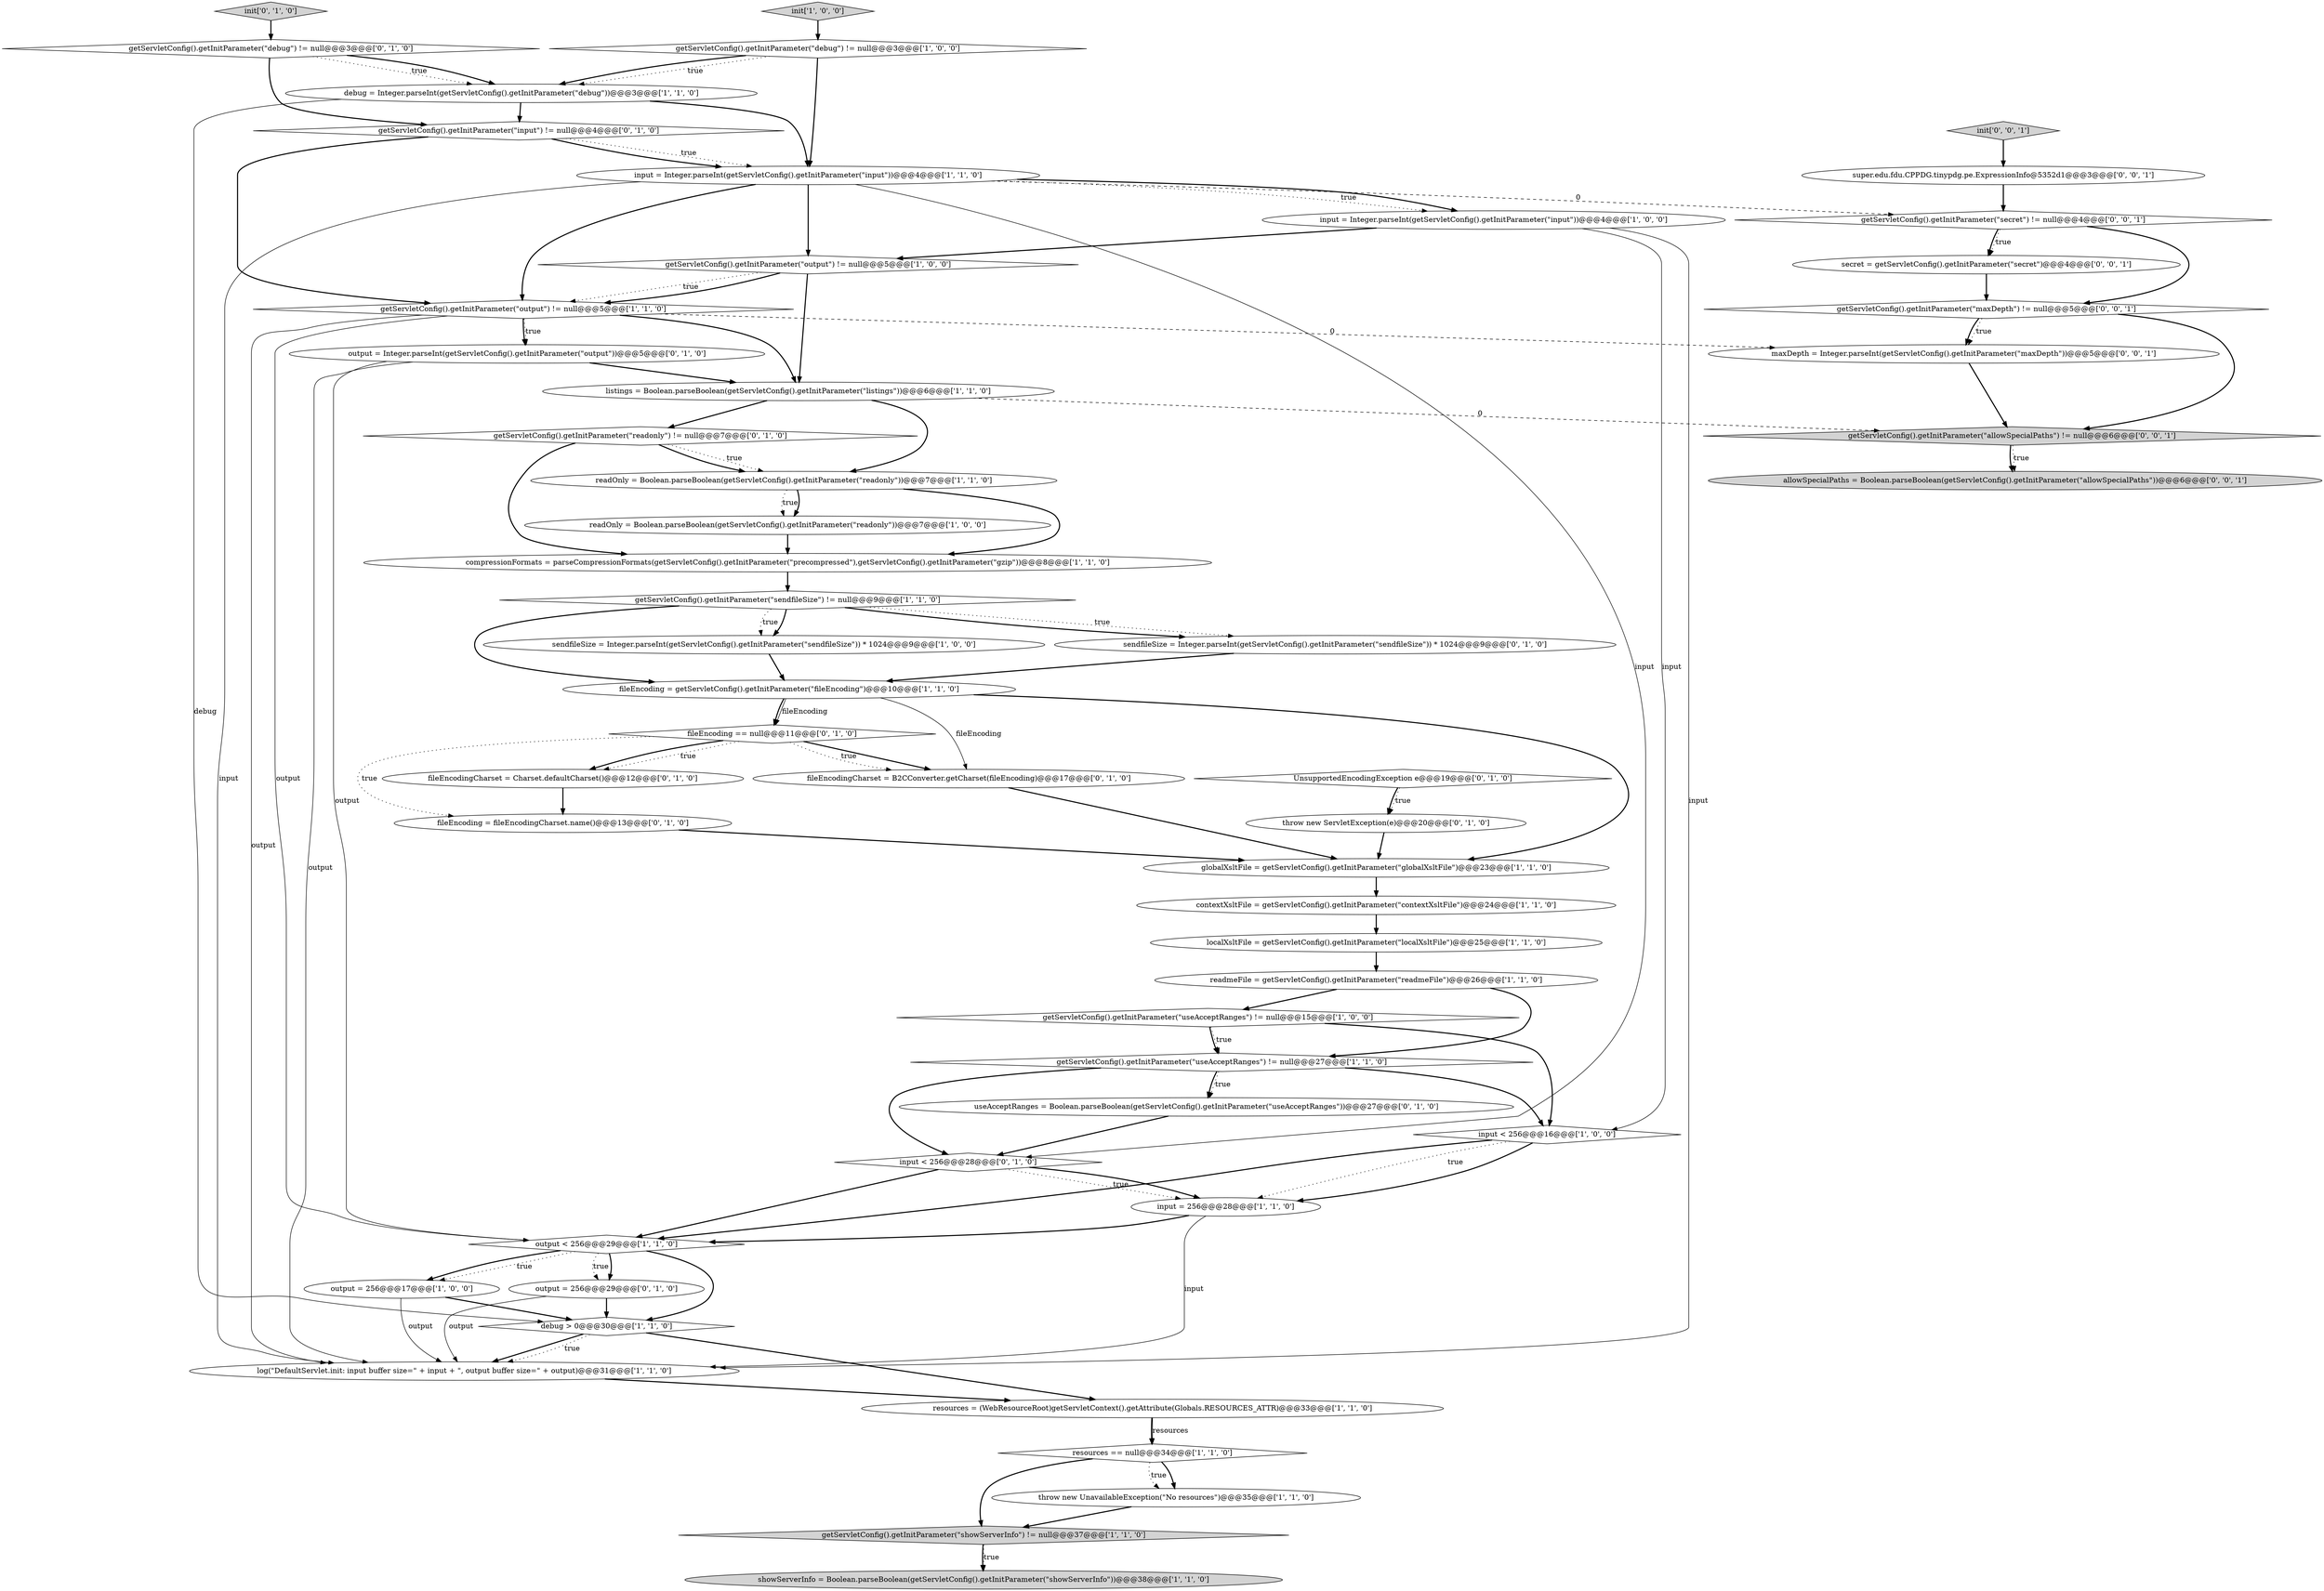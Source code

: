digraph {
33 [style = filled, label = "throw new ServletException(e)@@@20@@@['0', '1', '0']", fillcolor = white, shape = ellipse image = "AAA1AAABBB2BBB"];
25 [style = filled, label = "input = 256@@@28@@@['1', '1', '0']", fillcolor = white, shape = ellipse image = "AAA0AAABBB1BBB"];
0 [style = filled, label = "getServletConfig().getInitParameter(\"debug\") != null@@@3@@@['1', '0', '0']", fillcolor = white, shape = diamond image = "AAA0AAABBB1BBB"];
35 [style = filled, label = "output = 256@@@29@@@['0', '1', '0']", fillcolor = white, shape = ellipse image = "AAA0AAABBB2BBB"];
23 [style = filled, label = "readOnly = Boolean.parseBoolean(getServletConfig().getInitParameter(\"readonly\"))@@@7@@@['1', '1', '0']", fillcolor = white, shape = ellipse image = "AAA0AAABBB1BBB"];
46 [style = filled, label = "getServletConfig().getInitParameter(\"maxDepth\") != null@@@5@@@['0', '0', '1']", fillcolor = white, shape = diamond image = "AAA0AAABBB3BBB"];
41 [style = filled, label = "init['0', '1', '0']", fillcolor = lightgray, shape = diamond image = "AAA0AAABBB2BBB"];
22 [style = filled, label = "output < 256@@@29@@@['1', '1', '0']", fillcolor = white, shape = diamond image = "AAA0AAABBB1BBB"];
4 [style = filled, label = "getServletConfig().getInitParameter(\"showServerInfo\") != null@@@37@@@['1', '1', '0']", fillcolor = lightgray, shape = diamond image = "AAA0AAABBB1BBB"];
52 [style = filled, label = "maxDepth = Integer.parseInt(getServletConfig().getInitParameter(\"maxDepth\"))@@@5@@@['0', '0', '1']", fillcolor = white, shape = ellipse image = "AAA0AAABBB3BBB"];
6 [style = filled, label = "init['1', '0', '0']", fillcolor = lightgray, shape = diamond image = "AAA0AAABBB1BBB"];
20 [style = filled, label = "output = 256@@@17@@@['1', '0', '0']", fillcolor = white, shape = ellipse image = "AAA0AAABBB1BBB"];
12 [style = filled, label = "contextXsltFile = getServletConfig().getInitParameter(\"contextXsltFile\")@@@24@@@['1', '1', '0']", fillcolor = white, shape = ellipse image = "AAA0AAABBB1BBB"];
8 [style = filled, label = "log(\"DefaultServlet.init: input buffer size=\" + input + \", output buffer size=\" + output)@@@31@@@['1', '1', '0']", fillcolor = white, shape = ellipse image = "AAA0AAABBB1BBB"];
47 [style = filled, label = "secret = getServletConfig().getInitParameter(\"secret\")@@@4@@@['0', '0', '1']", fillcolor = white, shape = ellipse image = "AAA0AAABBB3BBB"];
45 [style = filled, label = "fileEncodingCharset = B2CConverter.getCharset(fileEncoding)@@@17@@@['0', '1', '0']", fillcolor = white, shape = ellipse image = "AAA1AAABBB2BBB"];
37 [style = filled, label = "input < 256@@@28@@@['0', '1', '0']", fillcolor = white, shape = diamond image = "AAA0AAABBB2BBB"];
13 [style = filled, label = "resources = (WebResourceRoot)getServletContext().getAttribute(Globals.RESOURCES_ATTR)@@@33@@@['1', '1', '0']", fillcolor = white, shape = ellipse image = "AAA0AAABBB1BBB"];
18 [style = filled, label = "input = Integer.parseInt(getServletConfig().getInitParameter(\"input\"))@@@4@@@['1', '0', '0']", fillcolor = white, shape = ellipse image = "AAA0AAABBB1BBB"];
7 [style = filled, label = "compressionFormats = parseCompressionFormats(getServletConfig().getInitParameter(\"precompressed\"),getServletConfig().getInitParameter(\"gzip\"))@@@8@@@['1', '1', '0']", fillcolor = white, shape = ellipse image = "AAA0AAABBB1BBB"];
5 [style = filled, label = "debug = Integer.parseInt(getServletConfig().getInitParameter(\"debug\"))@@@3@@@['1', '1', '0']", fillcolor = white, shape = ellipse image = "AAA0AAABBB1BBB"];
36 [style = filled, label = "fileEncodingCharset = Charset.defaultCharset()@@@12@@@['0', '1', '0']", fillcolor = white, shape = ellipse image = "AAA1AAABBB2BBB"];
44 [style = filled, label = "output = Integer.parseInt(getServletConfig().getInitParameter(\"output\"))@@@5@@@['0', '1', '0']", fillcolor = white, shape = ellipse image = "AAA0AAABBB2BBB"];
28 [style = filled, label = "getServletConfig().getInitParameter(\"output\") != null@@@5@@@['1', '1', '0']", fillcolor = white, shape = diamond image = "AAA0AAABBB1BBB"];
40 [style = filled, label = "fileEncoding = fileEncodingCharset.name()@@@13@@@['0', '1', '0']", fillcolor = white, shape = ellipse image = "AAA1AAABBB2BBB"];
3 [style = filled, label = "fileEncoding = getServletConfig().getInitParameter(\"fileEncoding\")@@@10@@@['1', '1', '0']", fillcolor = white, shape = ellipse image = "AAA0AAABBB1BBB"];
32 [style = filled, label = "getServletConfig().getInitParameter(\"debug\") != null@@@3@@@['0', '1', '0']", fillcolor = white, shape = diamond image = "AAA0AAABBB2BBB"];
42 [style = filled, label = "fileEncoding == null@@@11@@@['0', '1', '0']", fillcolor = white, shape = diamond image = "AAA1AAABBB2BBB"];
43 [style = filled, label = "UnsupportedEncodingException e@@@19@@@['0', '1', '0']", fillcolor = white, shape = diamond image = "AAA1AAABBB2BBB"];
14 [style = filled, label = "sendfileSize = Integer.parseInt(getServletConfig().getInitParameter(\"sendfileSize\")) * 1024@@@9@@@['1', '0', '0']", fillcolor = white, shape = ellipse image = "AAA0AAABBB1BBB"];
9 [style = filled, label = "resources == null@@@34@@@['1', '1', '0']", fillcolor = white, shape = diamond image = "AAA0AAABBB1BBB"];
31 [style = filled, label = "getServletConfig().getInitParameter(\"input\") != null@@@4@@@['0', '1', '0']", fillcolor = white, shape = diamond image = "AAA0AAABBB2BBB"];
15 [style = filled, label = "input < 256@@@16@@@['1', '0', '0']", fillcolor = white, shape = diamond image = "AAA0AAABBB1BBB"];
21 [style = filled, label = "localXsltFile = getServletConfig().getInitParameter(\"localXsltFile\")@@@25@@@['1', '1', '0']", fillcolor = white, shape = ellipse image = "AAA0AAABBB1BBB"];
49 [style = filled, label = "getServletConfig().getInitParameter(\"allowSpecialPaths\") != null@@@6@@@['0', '0', '1']", fillcolor = lightgray, shape = diamond image = "AAA0AAABBB3BBB"];
24 [style = filled, label = "input = Integer.parseInt(getServletConfig().getInitParameter(\"input\"))@@@4@@@['1', '1', '0']", fillcolor = white, shape = ellipse image = "AAA0AAABBB1BBB"];
38 [style = filled, label = "useAcceptRanges = Boolean.parseBoolean(getServletConfig().getInitParameter(\"useAcceptRanges\"))@@@27@@@['0', '1', '0']", fillcolor = white, shape = ellipse image = "AAA0AAABBB2BBB"];
34 [style = filled, label = "sendfileSize = Integer.parseInt(getServletConfig().getInitParameter(\"sendfileSize\")) * 1024@@@9@@@['0', '1', '0']", fillcolor = white, shape = ellipse image = "AAA0AAABBB2BBB"];
2 [style = filled, label = "throw new UnavailableException(\"No resources\")@@@35@@@['1', '1', '0']", fillcolor = white, shape = ellipse image = "AAA0AAABBB1BBB"];
53 [style = filled, label = "init['0', '0', '1']", fillcolor = lightgray, shape = diamond image = "AAA0AAABBB3BBB"];
11 [style = filled, label = "readOnly = Boolean.parseBoolean(getServletConfig().getInitParameter(\"readonly\"))@@@7@@@['1', '0', '0']", fillcolor = white, shape = ellipse image = "AAA0AAABBB1BBB"];
39 [style = filled, label = "getServletConfig().getInitParameter(\"readonly\") != null@@@7@@@['0', '1', '0']", fillcolor = white, shape = diamond image = "AAA0AAABBB2BBB"];
19 [style = filled, label = "readmeFile = getServletConfig().getInitParameter(\"readmeFile\")@@@26@@@['1', '1', '0']", fillcolor = white, shape = ellipse image = "AAA0AAABBB1BBB"];
30 [style = filled, label = "getServletConfig().getInitParameter(\"useAcceptRanges\") != null@@@27@@@['1', '1', '0']", fillcolor = white, shape = diamond image = "AAA0AAABBB1BBB"];
51 [style = filled, label = "getServletConfig().getInitParameter(\"secret\") != null@@@4@@@['0', '0', '1']", fillcolor = white, shape = diamond image = "AAA0AAABBB3BBB"];
50 [style = filled, label = "super.edu.fdu.CPPDG.tinypdg.pe.ExpressionInfo@5352d1@@@3@@@['0', '0', '1']", fillcolor = white, shape = ellipse image = "AAA0AAABBB3BBB"];
1 [style = filled, label = "getServletConfig().getInitParameter(\"output\") != null@@@5@@@['1', '0', '0']", fillcolor = white, shape = diamond image = "AAA0AAABBB1BBB"];
16 [style = filled, label = "listings = Boolean.parseBoolean(getServletConfig().getInitParameter(\"listings\"))@@@6@@@['1', '1', '0']", fillcolor = white, shape = ellipse image = "AAA0AAABBB1BBB"];
48 [style = filled, label = "allowSpecialPaths = Boolean.parseBoolean(getServletConfig().getInitParameter(\"allowSpecialPaths\"))@@@6@@@['0', '0', '1']", fillcolor = lightgray, shape = ellipse image = "AAA0AAABBB3BBB"];
10 [style = filled, label = "showServerInfo = Boolean.parseBoolean(getServletConfig().getInitParameter(\"showServerInfo\"))@@@38@@@['1', '1', '0']", fillcolor = lightgray, shape = ellipse image = "AAA0AAABBB1BBB"];
29 [style = filled, label = "getServletConfig().getInitParameter(\"useAcceptRanges\") != null@@@15@@@['1', '0', '0']", fillcolor = white, shape = diamond image = "AAA0AAABBB1BBB"];
26 [style = filled, label = "globalXsltFile = getServletConfig().getInitParameter(\"globalXsltFile\")@@@23@@@['1', '1', '0']", fillcolor = white, shape = ellipse image = "AAA0AAABBB1BBB"];
27 [style = filled, label = "debug > 0@@@30@@@['1', '1', '0']", fillcolor = white, shape = diamond image = "AAA0AAABBB1BBB"];
17 [style = filled, label = "getServletConfig().getInitParameter(\"sendfileSize\") != null@@@9@@@['1', '1', '0']", fillcolor = white, shape = diamond image = "AAA0AAABBB1BBB"];
17->34 [style = dotted, label="true"];
20->27 [style = bold, label=""];
46->52 [style = dotted, label="true"];
28->16 [style = bold, label=""];
2->4 [style = bold, label=""];
14->3 [style = bold, label=""];
25->8 [style = solid, label="input"];
3->42 [style = bold, label=""];
22->20 [style = dotted, label="true"];
30->38 [style = bold, label=""];
17->14 [style = bold, label=""];
15->22 [style = bold, label=""];
22->35 [style = bold, label=""];
50->51 [style = bold, label=""];
17->3 [style = bold, label=""];
22->20 [style = bold, label=""];
42->40 [style = dotted, label="true"];
19->29 [style = bold, label=""];
5->27 [style = solid, label="debug"];
16->23 [style = bold, label=""];
3->42 [style = solid, label="fileEncoding"];
1->28 [style = dotted, label="true"];
23->11 [style = dotted, label="true"];
45->26 [style = bold, label=""];
13->9 [style = bold, label=""];
15->25 [style = dotted, label="true"];
51->46 [style = bold, label=""];
15->25 [style = bold, label=""];
13->9 [style = solid, label="resources"];
16->39 [style = bold, label=""];
41->32 [style = bold, label=""];
44->8 [style = solid, label="output"];
47->46 [style = bold, label=""];
43->33 [style = dotted, label="true"];
30->38 [style = dotted, label="true"];
5->31 [style = bold, label=""];
3->45 [style = solid, label="fileEncoding"];
27->8 [style = bold, label=""];
5->24 [style = bold, label=""];
26->12 [style = bold, label=""];
31->28 [style = bold, label=""];
36->40 [style = bold, label=""];
43->33 [style = bold, label=""];
53->50 [style = bold, label=""];
32->5 [style = dotted, label="true"];
24->51 [style = dashed, label="0"];
17->14 [style = dotted, label="true"];
31->24 [style = dotted, label="true"];
28->52 [style = dashed, label="0"];
9->4 [style = bold, label=""];
28->8 [style = solid, label="output"];
1->28 [style = bold, label=""];
6->0 [style = bold, label=""];
20->8 [style = solid, label="output"];
38->37 [style = bold, label=""];
37->25 [style = dotted, label="true"];
18->15 [style = solid, label="input"];
28->44 [style = bold, label=""];
28->44 [style = dotted, label="true"];
40->26 [style = bold, label=""];
35->27 [style = bold, label=""];
0->24 [style = bold, label=""];
51->47 [style = dotted, label="true"];
24->1 [style = bold, label=""];
21->19 [style = bold, label=""];
46->52 [style = bold, label=""];
27->8 [style = dotted, label="true"];
42->36 [style = dotted, label="true"];
29->30 [style = dotted, label="true"];
8->13 [style = bold, label=""];
42->36 [style = bold, label=""];
7->17 [style = bold, label=""];
4->10 [style = bold, label=""];
18->1 [style = bold, label=""];
37->22 [style = bold, label=""];
49->48 [style = bold, label=""];
52->49 [style = bold, label=""];
24->8 [style = solid, label="input"];
24->18 [style = dotted, label="true"];
29->30 [style = bold, label=""];
42->45 [style = bold, label=""];
51->47 [style = bold, label=""];
46->49 [style = bold, label=""];
42->45 [style = dotted, label="true"];
24->18 [style = bold, label=""];
19->30 [style = bold, label=""];
30->37 [style = bold, label=""];
3->26 [style = bold, label=""];
32->5 [style = bold, label=""];
30->15 [style = bold, label=""];
27->13 [style = bold, label=""];
4->10 [style = dotted, label="true"];
22->27 [style = bold, label=""];
12->21 [style = bold, label=""];
9->2 [style = bold, label=""];
35->8 [style = solid, label="output"];
23->11 [style = bold, label=""];
18->8 [style = solid, label="input"];
34->3 [style = bold, label=""];
9->2 [style = dotted, label="true"];
0->5 [style = dotted, label="true"];
11->7 [style = bold, label=""];
39->7 [style = bold, label=""];
44->22 [style = solid, label="output"];
32->31 [style = bold, label=""];
44->16 [style = bold, label=""];
49->48 [style = dotted, label="true"];
28->22 [style = solid, label="output"];
23->7 [style = bold, label=""];
24->37 [style = solid, label="input"];
29->15 [style = bold, label=""];
39->23 [style = dotted, label="true"];
31->24 [style = bold, label=""];
17->34 [style = bold, label=""];
0->5 [style = bold, label=""];
24->28 [style = bold, label=""];
1->16 [style = bold, label=""];
39->23 [style = bold, label=""];
25->22 [style = bold, label=""];
37->25 [style = bold, label=""];
16->49 [style = dashed, label="0"];
33->26 [style = bold, label=""];
22->35 [style = dotted, label="true"];
}
